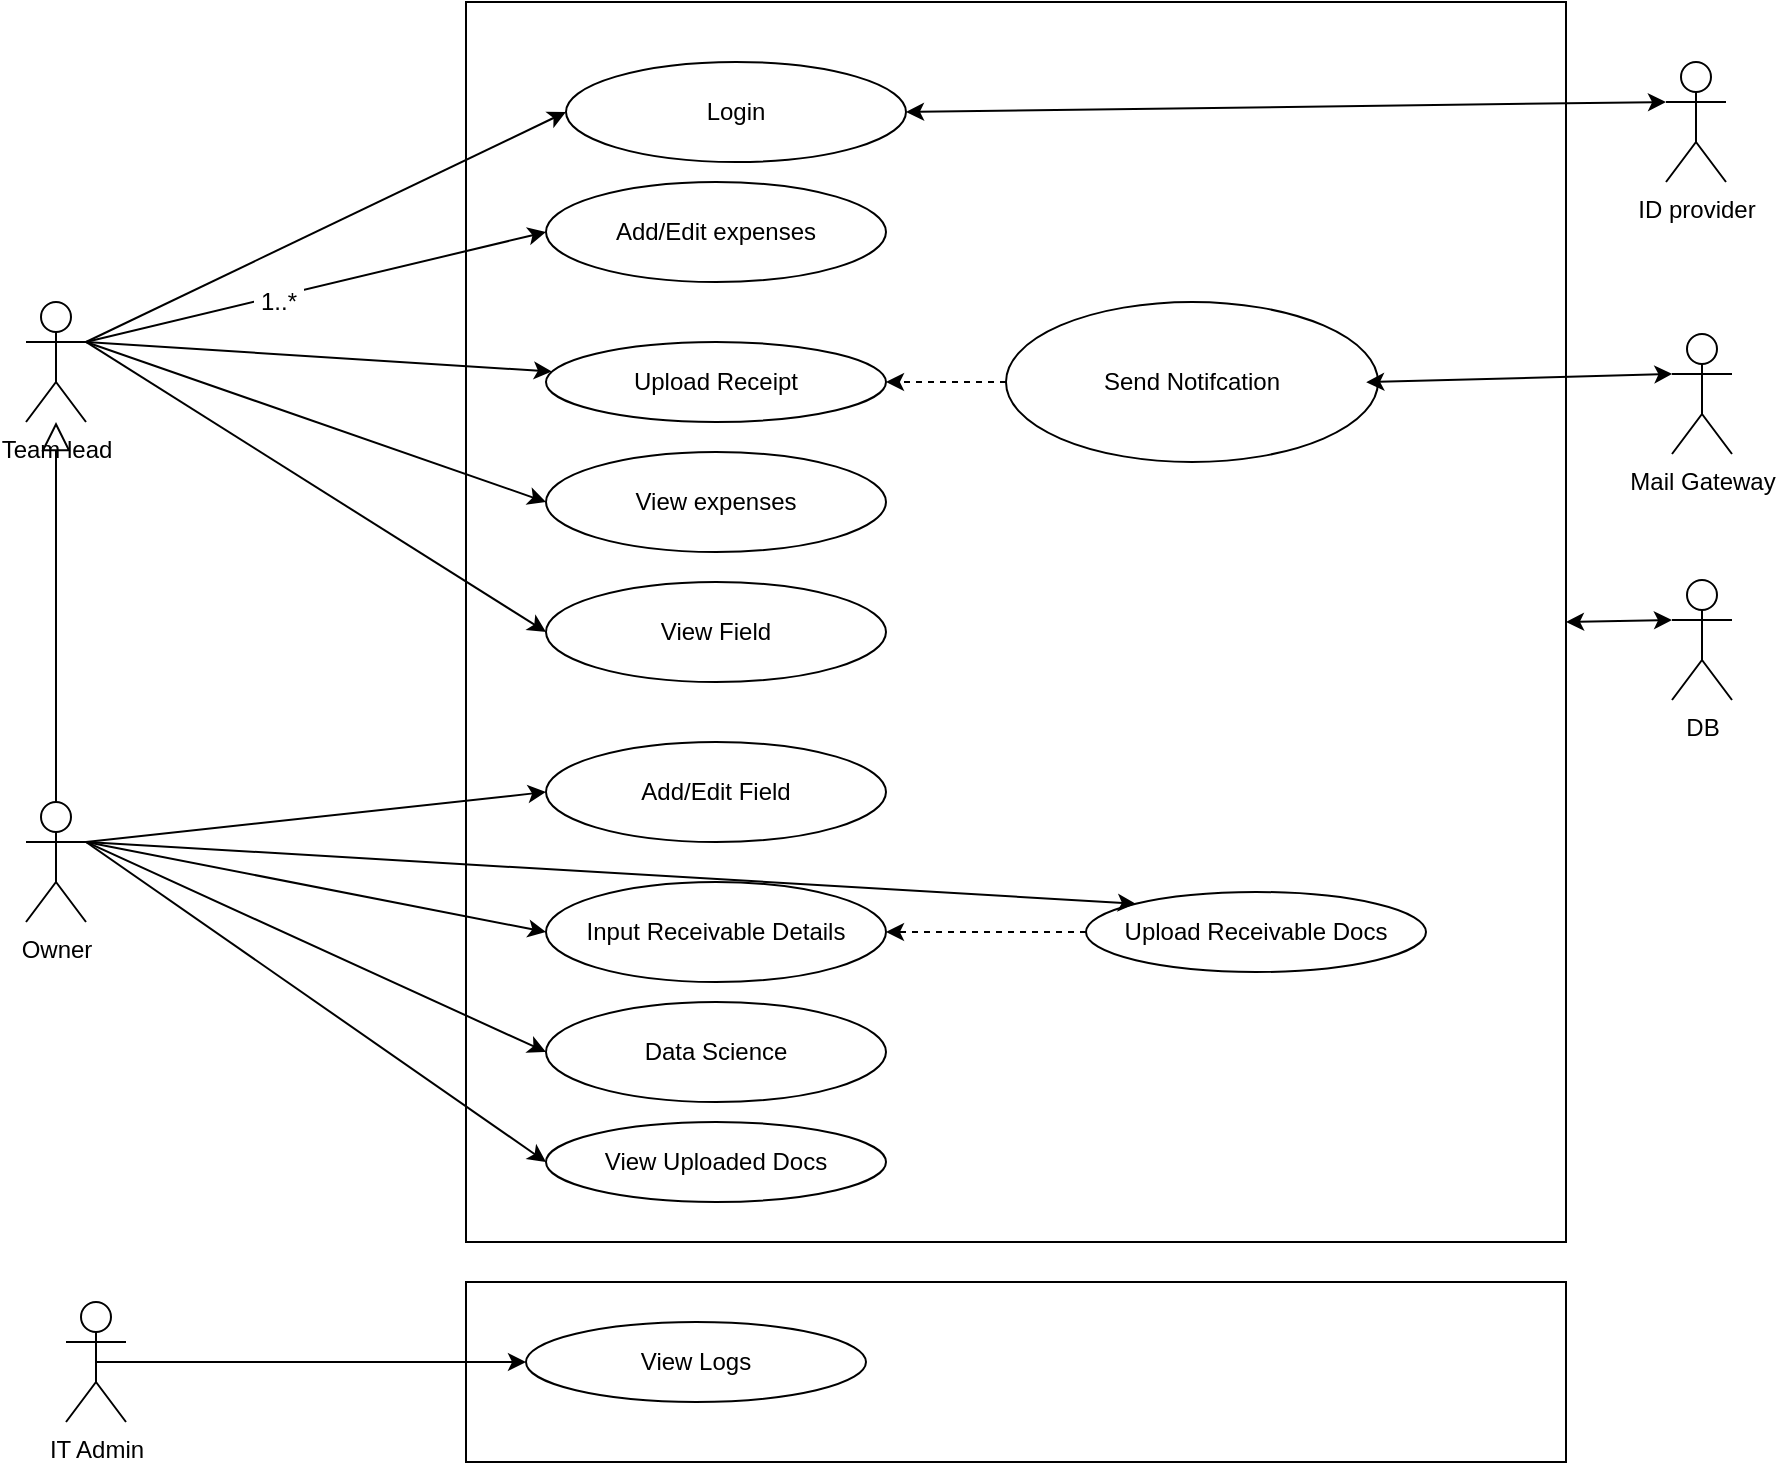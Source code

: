 <mxfile version="10.6.7" type="github"><diagram id="26U_34PDQGv93AbvJV_B" name="Page-1"><mxGraphModel dx="2914" dy="1156" grid="1" gridSize="10" guides="1" tooltips="1" connect="1" arrows="1" fold="1" page="1" pageScale="1" pageWidth="827" pageHeight="1169" math="0" shadow="0"><root><mxCell id="0"/><mxCell id="1" parent="0"/><mxCell id="16fxeLvnKIRZ8MOts-ue-1" value="Team lead&lt;br&gt;&lt;br&gt;" style="shape=umlActor;verticalLabelPosition=bottom;labelBackgroundColor=#ffffff;verticalAlign=top;html=1;outlineConnect=0;" vertex="1" parent="1"><mxGeometry x="100" y="190" width="30" height="60" as="geometry"/></mxCell><mxCell id="16fxeLvnKIRZ8MOts-ue-2" value="" style="rounded=0;whiteSpace=wrap;html=1;" vertex="1" parent="1"><mxGeometry x="320" y="40" width="550" height="620" as="geometry"/></mxCell><mxCell id="16fxeLvnKIRZ8MOts-ue-3" value="Add/Edit expenses" style="ellipse;whiteSpace=wrap;html=1;" vertex="1" parent="1"><mxGeometry x="360" y="130" width="170" height="50" as="geometry"/></mxCell><mxCell id="16fxeLvnKIRZ8MOts-ue-4" value="" style="endArrow=classic;html=1;exitX=1;exitY=0.333;exitDx=0;exitDy=0;exitPerimeter=0;entryX=0;entryY=0.5;entryDx=0;entryDy=0;" edge="1" parent="1" source="16fxeLvnKIRZ8MOts-ue-1" target="16fxeLvnKIRZ8MOts-ue-3"><mxGeometry width="50" height="50" relative="1" as="geometry"><mxPoint x="140" y="118" as="sourcePoint"/><mxPoint x="210" y="95" as="targetPoint"/></mxGeometry></mxCell><mxCell id="16fxeLvnKIRZ8MOts-ue-5" value="&amp;nbsp;1..*&amp;nbsp;&lt;br&gt;" style="text;html=1;resizable=0;points=[];align=center;verticalAlign=middle;labelBackgroundColor=#ffffff;" vertex="1" connectable="0" parent="16fxeLvnKIRZ8MOts-ue-4"><mxGeometry x="-0.176" y="-2" relative="1" as="geometry"><mxPoint as="offset"/></mxGeometry></mxCell><mxCell id="16fxeLvnKIRZ8MOts-ue-6" value="Upload Receipt" style="ellipse;whiteSpace=wrap;html=1;" vertex="1" parent="1"><mxGeometry x="360" y="210" width="170" height="40" as="geometry"/></mxCell><mxCell id="16fxeLvnKIRZ8MOts-ue-7" value="" style="endArrow=classic;html=1;exitX=1;exitY=0.333;exitDx=0;exitDy=0;exitPerimeter=0;" edge="1" parent="1" source="16fxeLvnKIRZ8MOts-ue-1" target="16fxeLvnKIRZ8MOts-ue-6"><mxGeometry width="50" height="50" relative="1" as="geometry"><mxPoint x="90" y="600" as="sourcePoint"/><mxPoint x="140" y="550" as="targetPoint"/></mxGeometry></mxCell><mxCell id="16fxeLvnKIRZ8MOts-ue-8" value="Send Notifcation" style="ellipse;whiteSpace=wrap;html=1;" vertex="1" parent="1"><mxGeometry x="590" y="190" width="186" height="80" as="geometry"/></mxCell><mxCell id="16fxeLvnKIRZ8MOts-ue-9" value="" style="endArrow=classic;html=1;dashed=1;entryX=1;entryY=0.5;entryDx=0;entryDy=0;exitX=0;exitY=0.5;exitDx=0;exitDy=0;" edge="1" parent="1" source="16fxeLvnKIRZ8MOts-ue-8" target="16fxeLvnKIRZ8MOts-ue-6"><mxGeometry width="50" height="50" relative="1" as="geometry"><mxPoint x="115" y="330" as="sourcePoint"/><mxPoint x="165" y="280" as="targetPoint"/></mxGeometry></mxCell><mxCell id="16fxeLvnKIRZ8MOts-ue-10" value="Mail Gateway&lt;br&gt;" style="shape=umlActor;verticalLabelPosition=bottom;labelBackgroundColor=#ffffff;verticalAlign=top;html=1;outlineConnect=0;" vertex="1" parent="1"><mxGeometry x="923" y="206" width="30" height="60" as="geometry"/></mxCell><mxCell id="16fxeLvnKIRZ8MOts-ue-11" value="Login" style="ellipse;whiteSpace=wrap;html=1;" vertex="1" parent="1"><mxGeometry x="370" y="70" width="170" height="50" as="geometry"/></mxCell><mxCell id="16fxeLvnKIRZ8MOts-ue-12" value="" style="endArrow=classic;html=1;entryX=0;entryY=0.5;entryDx=0;entryDy=0;" edge="1" parent="1" target="16fxeLvnKIRZ8MOts-ue-11"><mxGeometry width="50" height="50" relative="1" as="geometry"><mxPoint x="130" y="210" as="sourcePoint"/><mxPoint x="220" y="120" as="targetPoint"/></mxGeometry></mxCell><mxCell id="16fxeLvnKIRZ8MOts-ue-13" value="ID provider&lt;br&gt;" style="shape=umlActor;verticalLabelPosition=bottom;labelBackgroundColor=#ffffff;verticalAlign=top;html=1;outlineConnect=0;" vertex="1" parent="1"><mxGeometry x="920" y="70" width="30" height="60" as="geometry"/></mxCell><mxCell id="16fxeLvnKIRZ8MOts-ue-14" value="" style="endArrow=classic;startArrow=classic;html=1;entryX=0;entryY=0.333;entryDx=0;entryDy=0;entryPerimeter=0;exitX=1;exitY=0.5;exitDx=0;exitDy=0;" edge="1" parent="1" source="16fxeLvnKIRZ8MOts-ue-11" target="16fxeLvnKIRZ8MOts-ue-13"><mxGeometry width="50" height="50" relative="1" as="geometry"><mxPoint x="780.103" y="259.897" as="sourcePoint"/><mxPoint x="944.931" y="259.897" as="targetPoint"/></mxGeometry></mxCell><mxCell id="16fxeLvnKIRZ8MOts-ue-15" value="Owner&lt;br&gt;" style="shape=umlActor;verticalLabelPosition=bottom;labelBackgroundColor=#ffffff;verticalAlign=top;html=1;outlineConnect=0;" vertex="1" parent="1"><mxGeometry x="100" y="440" width="30" height="60" as="geometry"/></mxCell><mxCell id="16fxeLvnKIRZ8MOts-ue-16" value="View expenses" style="ellipse;whiteSpace=wrap;html=1;" vertex="1" parent="1"><mxGeometry x="360" y="265" width="170" height="50" as="geometry"/></mxCell><mxCell id="16fxeLvnKIRZ8MOts-ue-17" value="" style="endArrow=classic;html=1;entryX=0;entryY=0.5;entryDx=0;entryDy=0;exitX=1;exitY=0.333;exitDx=0;exitDy=0;exitPerimeter=0;" edge="1" parent="1" source="16fxeLvnKIRZ8MOts-ue-1" target="16fxeLvnKIRZ8MOts-ue-16"><mxGeometry width="50" height="50" relative="1" as="geometry"><mxPoint x="120" y="130" as="sourcePoint"/><mxPoint x="170" y="80" as="targetPoint"/></mxGeometry></mxCell><mxCell id="16fxeLvnKIRZ8MOts-ue-18" value="" style="endArrow=block;endFill=0;endSize=12;html=1;exitX=0.5;exitY=0;exitDx=0;exitDy=0;exitPerimeter=0;" edge="1" parent="1" source="16fxeLvnKIRZ8MOts-ue-15" target="16fxeLvnKIRZ8MOts-ue-1"><mxGeometry width="160" relative="1" as="geometry"><mxPoint x="-90" y="390" as="sourcePoint"/><mxPoint x="100" y="320" as="targetPoint"/></mxGeometry></mxCell><mxCell id="16fxeLvnKIRZ8MOts-ue-19" value="View Field" style="ellipse;whiteSpace=wrap;html=1;" vertex="1" parent="1"><mxGeometry x="360" y="330" width="170" height="50" as="geometry"/></mxCell><mxCell id="16fxeLvnKIRZ8MOts-ue-20" value="" style="endArrow=classic;html=1;entryX=0;entryY=0.5;entryDx=0;entryDy=0;exitX=1;exitY=0.333;exitDx=0;exitDy=0;exitPerimeter=0;" edge="1" parent="1" source="16fxeLvnKIRZ8MOts-ue-1" target="16fxeLvnKIRZ8MOts-ue-19"><mxGeometry width="50" height="50" relative="1" as="geometry"><mxPoint x="140.103" y="219.897" as="sourcePoint"/><mxPoint x="369.759" y="299.897" as="targetPoint"/></mxGeometry></mxCell><mxCell id="16fxeLvnKIRZ8MOts-ue-21" value="Add/Edit Field" style="ellipse;whiteSpace=wrap;html=1;" vertex="1" parent="1"><mxGeometry x="360" y="410" width="170" height="50" as="geometry"/></mxCell><mxCell id="16fxeLvnKIRZ8MOts-ue-22" value="" style="endArrow=classic;html=1;exitX=1;exitY=0.333;exitDx=0;exitDy=0;exitPerimeter=0;entryX=0;entryY=0.5;entryDx=0;entryDy=0;" edge="1" parent="1" source="16fxeLvnKIRZ8MOts-ue-15" target="16fxeLvnKIRZ8MOts-ue-21"><mxGeometry width="50" height="50" relative="1" as="geometry"><mxPoint x="140.103" y="219.897" as="sourcePoint"/><mxPoint x="369.759" y="364.724" as="targetPoint"/></mxGeometry></mxCell><mxCell id="16fxeLvnKIRZ8MOts-ue-23" value="Input Receivable Details" style="ellipse;whiteSpace=wrap;html=1;" vertex="1" parent="1"><mxGeometry x="360" y="480" width="170" height="50" as="geometry"/></mxCell><mxCell id="16fxeLvnKIRZ8MOts-ue-24" value="DB&lt;br&gt;" style="shape=umlActor;verticalLabelPosition=bottom;labelBackgroundColor=#ffffff;verticalAlign=top;html=1;outlineConnect=0;" vertex="1" parent="1"><mxGeometry x="923" y="329" width="30" height="60" as="geometry"/></mxCell><mxCell id="16fxeLvnKIRZ8MOts-ue-25" value="" style="endArrow=classic;html=1;entryX=0;entryY=0.5;entryDx=0;entryDy=0;" edge="1" parent="1" target="16fxeLvnKIRZ8MOts-ue-23"><mxGeometry width="50" height="50" relative="1" as="geometry"><mxPoint x="130" y="460" as="sourcePoint"/><mxPoint x="369.759" y="444.724" as="targetPoint"/></mxGeometry></mxCell><mxCell id="16fxeLvnKIRZ8MOts-ue-26" value="Data Science" style="ellipse;whiteSpace=wrap;html=1;" vertex="1" parent="1"><mxGeometry x="360" y="540" width="170" height="50" as="geometry"/></mxCell><mxCell id="16fxeLvnKIRZ8MOts-ue-27" value="" style="endArrow=classic;html=1;exitX=1;exitY=0.333;exitDx=0;exitDy=0;exitPerimeter=0;entryX=0;entryY=0.5;entryDx=0;entryDy=0;" edge="1" parent="1" source="16fxeLvnKIRZ8MOts-ue-15" target="16fxeLvnKIRZ8MOts-ue-26"><mxGeometry width="50" height="50" relative="1" as="geometry"><mxPoint x="140" y="470" as="sourcePoint"/><mxPoint x="290" y="560" as="targetPoint"/></mxGeometry></mxCell><mxCell id="16fxeLvnKIRZ8MOts-ue-28" value="Upload Receivable Docs" style="ellipse;whiteSpace=wrap;html=1;" vertex="1" parent="1"><mxGeometry x="630" y="485" width="170" height="40" as="geometry"/></mxCell><mxCell id="16fxeLvnKIRZ8MOts-ue-29" value="View Uploaded Docs" style="ellipse;whiteSpace=wrap;html=1;" vertex="1" parent="1"><mxGeometry x="360" y="600" width="170" height="40" as="geometry"/></mxCell><mxCell id="16fxeLvnKIRZ8MOts-ue-30" value="" style="endArrow=classic;html=1;entryX=0;entryY=0.5;entryDx=0;entryDy=0;" edge="1" parent="1" target="16fxeLvnKIRZ8MOts-ue-29"><mxGeometry width="50" height="50" relative="1" as="geometry"><mxPoint x="130" y="460" as="sourcePoint"/><mxPoint x="369.759" y="575.276" as="targetPoint"/></mxGeometry></mxCell><mxCell id="16fxeLvnKIRZ8MOts-ue-31" value="" style="endArrow=classic;html=1;dashed=1;exitX=0;exitY=0.5;exitDx=0;exitDy=0;" edge="1" parent="1" source="16fxeLvnKIRZ8MOts-ue-28" target="16fxeLvnKIRZ8MOts-ue-23"><mxGeometry width="50" height="50" relative="1" as="geometry"><mxPoint x="613.897" y="505.103" as="sourcePoint"/><mxPoint x="560.103" y="485.103" as="targetPoint"/></mxGeometry></mxCell><mxCell id="16fxeLvnKIRZ8MOts-ue-32" value="" style="endArrow=classic;html=1;entryX=0;entryY=0;entryDx=0;entryDy=0;exitX=1;exitY=0.333;exitDx=0;exitDy=0;exitPerimeter=0;" edge="1" parent="1" source="16fxeLvnKIRZ8MOts-ue-15" target="16fxeLvnKIRZ8MOts-ue-28"><mxGeometry width="50" height="50" relative="1" as="geometry"><mxPoint x="140" y="470" as="sourcePoint"/><mxPoint x="369.759" y="515.276" as="targetPoint"/></mxGeometry></mxCell><mxCell id="16fxeLvnKIRZ8MOts-ue-33" value="" style="rounded=0;whiteSpace=wrap;html=1;" vertex="1" parent="1"><mxGeometry x="320" y="680" width="550" height="90" as="geometry"/></mxCell><mxCell id="16fxeLvnKIRZ8MOts-ue-34" style="edgeStyle=orthogonalEdgeStyle;rounded=0;orthogonalLoop=1;jettySize=auto;html=1;exitX=0.5;exitY=0.5;exitDx=0;exitDy=0;exitPerimeter=0;" edge="1" parent="1" source="16fxeLvnKIRZ8MOts-ue-35" target="16fxeLvnKIRZ8MOts-ue-36"><mxGeometry relative="1" as="geometry"/></mxCell><mxCell id="16fxeLvnKIRZ8MOts-ue-35" value="IT Admin&lt;br&gt;" style="shape=umlActor;verticalLabelPosition=bottom;labelBackgroundColor=#ffffff;verticalAlign=top;html=1;outlineConnect=0;" vertex="1" parent="1"><mxGeometry x="120" y="690" width="30" height="60" as="geometry"/></mxCell><mxCell id="16fxeLvnKIRZ8MOts-ue-36" value="View Logs&lt;br&gt;" style="ellipse;whiteSpace=wrap;html=1;" vertex="1" parent="1"><mxGeometry x="350" y="700" width="170" height="40" as="geometry"/></mxCell><mxCell id="16fxeLvnKIRZ8MOts-ue-37" value="" style="endArrow=classic;startArrow=classic;html=1;entryX=0;entryY=0.333;entryDx=0;entryDy=0;entryPerimeter=0;exitX=1;exitY=0.5;exitDx=0;exitDy=0;" edge="1" parent="1"><mxGeometry width="50" height="50" relative="1" as="geometry"><mxPoint x="770.103" y="230.103" as="sourcePoint"/><mxPoint x="923.207" y="225.966" as="targetPoint"/></mxGeometry></mxCell><mxCell id="16fxeLvnKIRZ8MOts-ue-38" value="" style="endArrow=classic;startArrow=classic;html=1;entryX=0;entryY=0.333;entryDx=0;entryDy=0;entryPerimeter=0;exitX=1;exitY=0.5;exitDx=0;exitDy=0;" edge="1" parent="1" source="16fxeLvnKIRZ8MOts-ue-2" target="16fxeLvnKIRZ8MOts-ue-24"><mxGeometry width="50" height="50" relative="1" as="geometry"><mxPoint x="870.103" y="414.103" as="sourcePoint"/><mxPoint x="1023.207" y="409.966" as="targetPoint"/></mxGeometry></mxCell></root></mxGraphModel></diagram></mxfile>